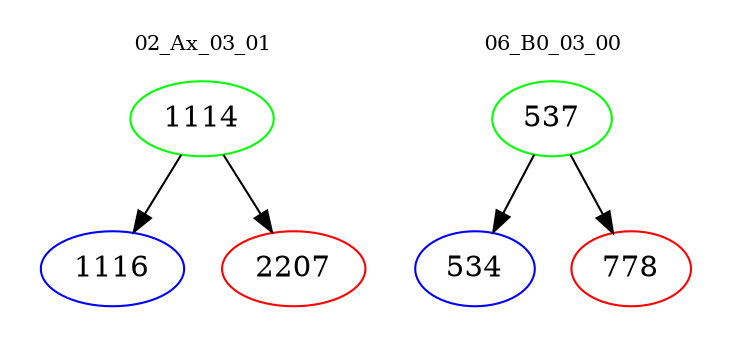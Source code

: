 digraph{
subgraph cluster_0 {
color = white
label = "02_Ax_03_01";
fontsize=10;
T0_1114 [label="1114", color="green"]
T0_1114 -> T0_1116 [color="black"]
T0_1116 [label="1116", color="blue"]
T0_1114 -> T0_2207 [color="black"]
T0_2207 [label="2207", color="red"]
}
subgraph cluster_1 {
color = white
label = "06_B0_03_00";
fontsize=10;
T1_537 [label="537", color="green"]
T1_537 -> T1_534 [color="black"]
T1_534 [label="534", color="blue"]
T1_537 -> T1_778 [color="black"]
T1_778 [label="778", color="red"]
}
}
